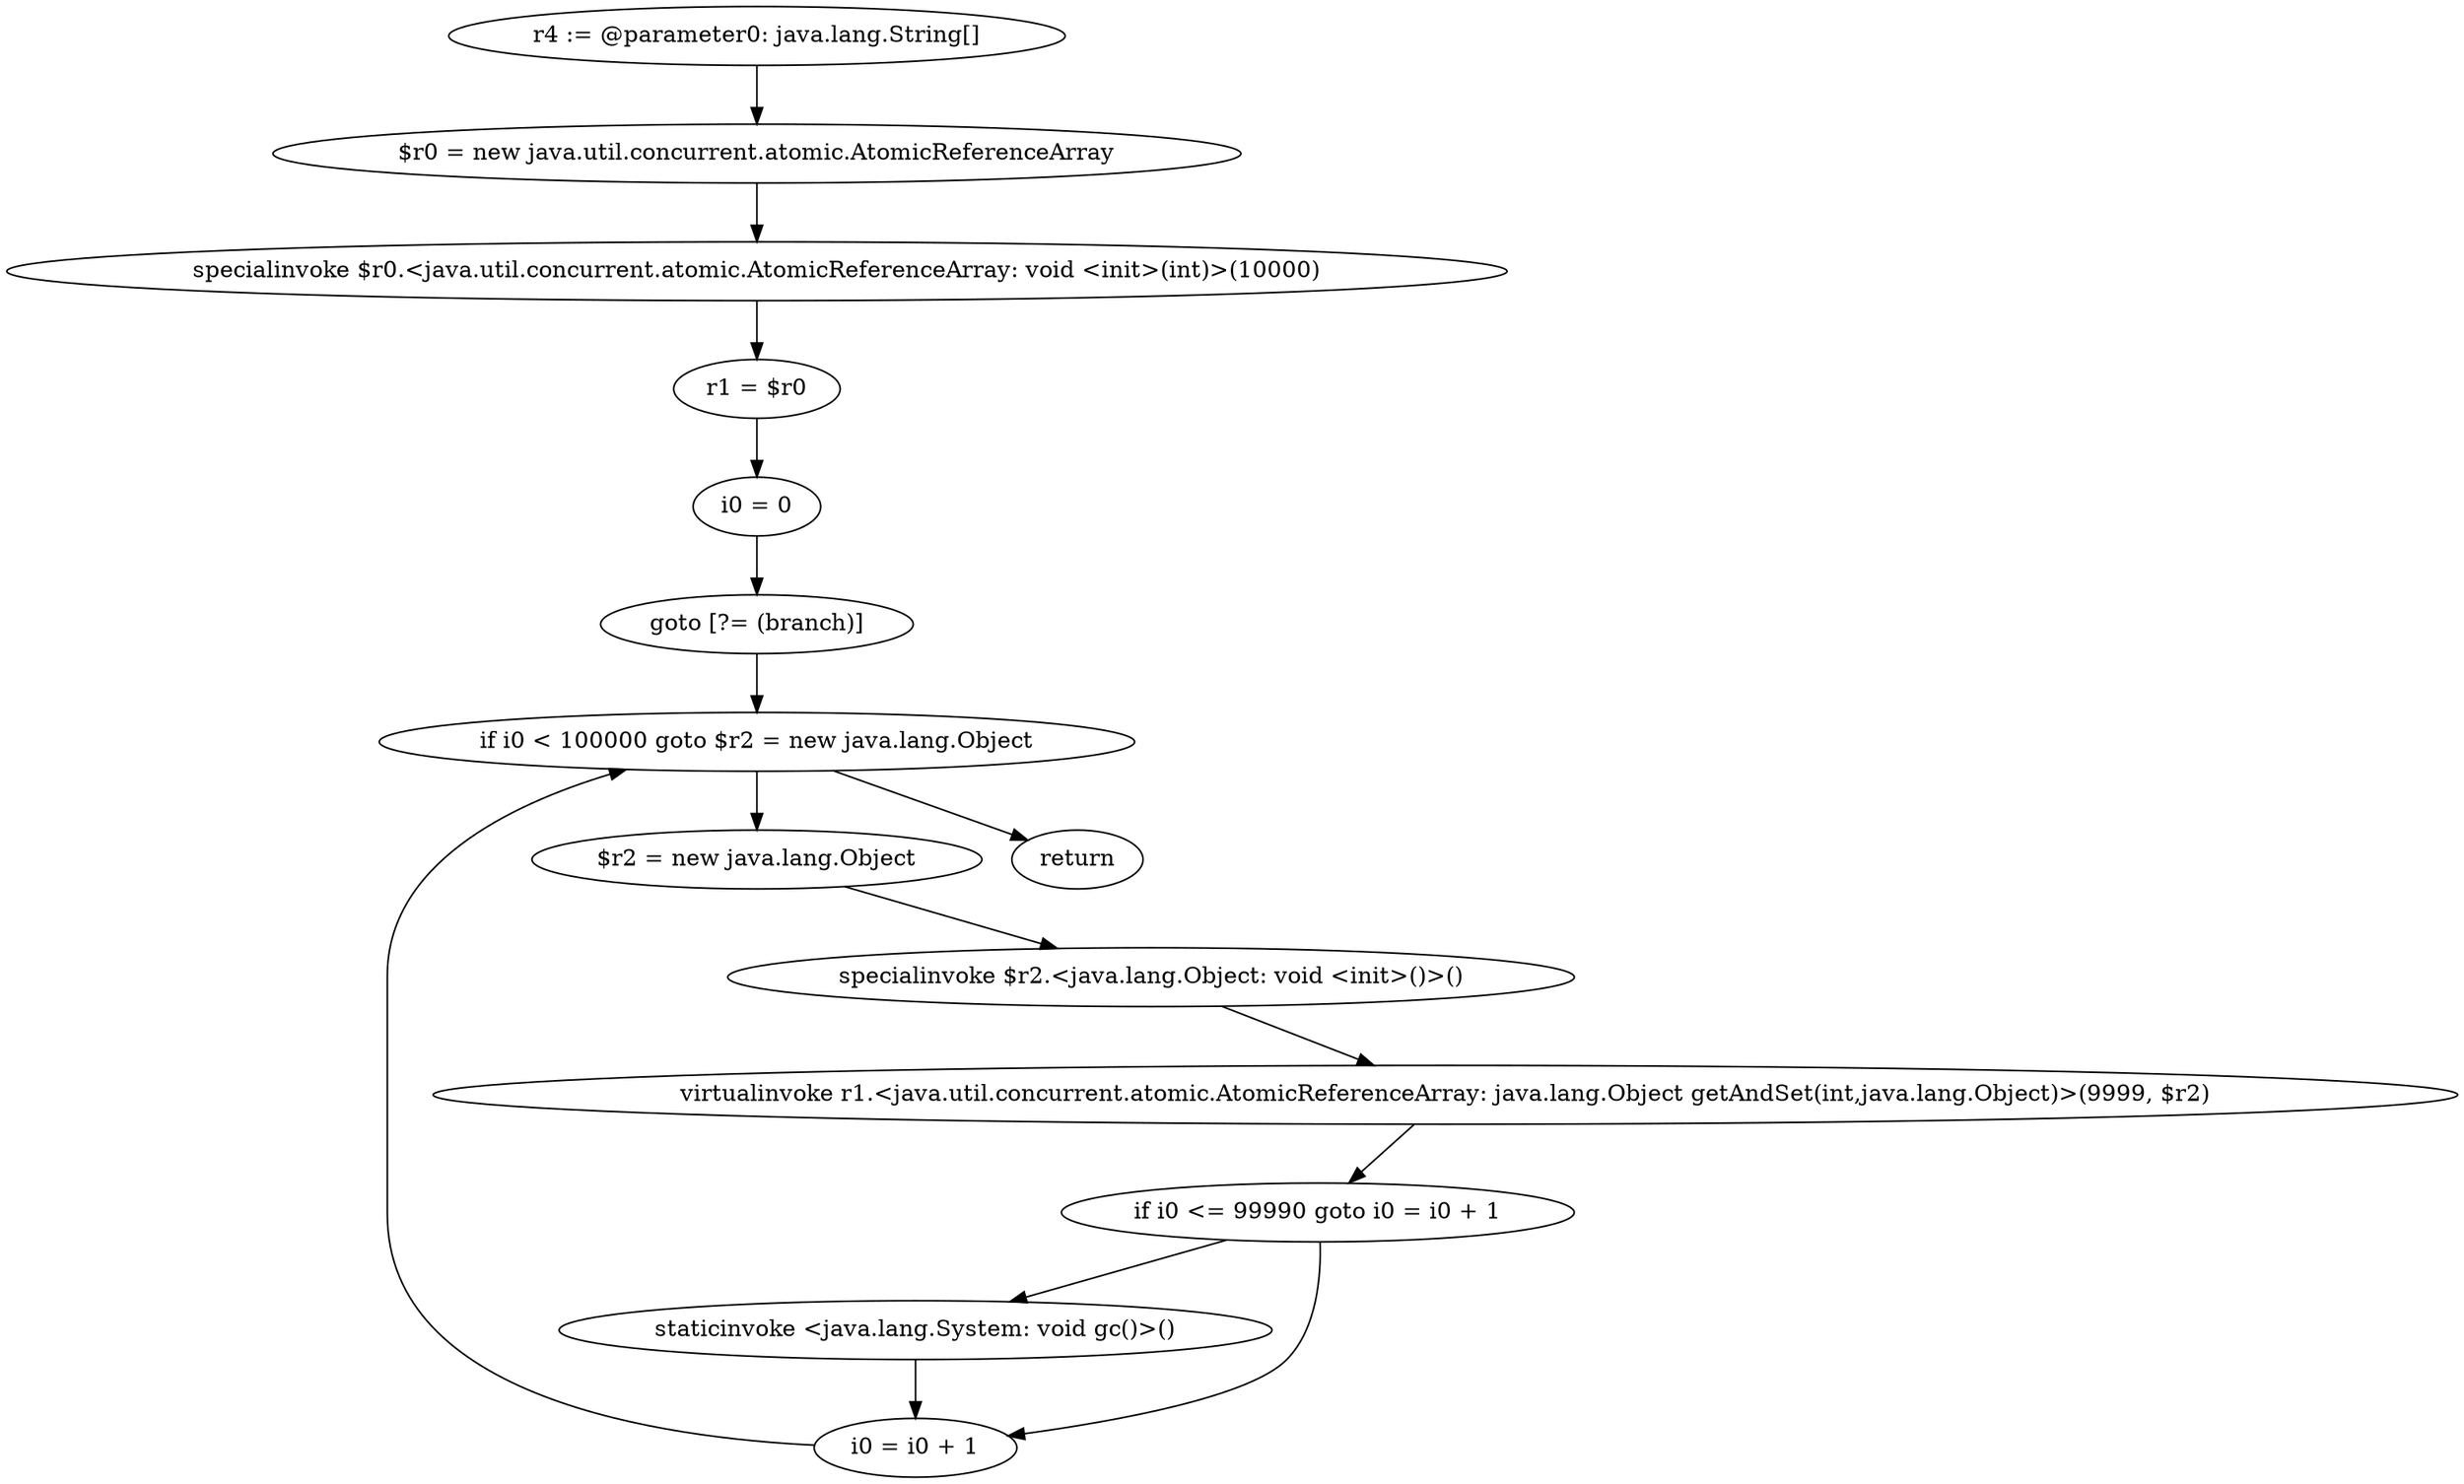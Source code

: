digraph "unitGraph" {
    "r4 := @parameter0: java.lang.String[]"
    "$r0 = new java.util.concurrent.atomic.AtomicReferenceArray"
    "specialinvoke $r0.<java.util.concurrent.atomic.AtomicReferenceArray: void <init>(int)>(10000)"
    "r1 = $r0"
    "i0 = 0"
    "goto [?= (branch)]"
    "$r2 = new java.lang.Object"
    "specialinvoke $r2.<java.lang.Object: void <init>()>()"
    "virtualinvoke r1.<java.util.concurrent.atomic.AtomicReferenceArray: java.lang.Object getAndSet(int,java.lang.Object)>(9999, $r2)"
    "if i0 <= 99990 goto i0 = i0 + 1"
    "staticinvoke <java.lang.System: void gc()>()"
    "i0 = i0 + 1"
    "if i0 < 100000 goto $r2 = new java.lang.Object"
    "return"
    "r4 := @parameter0: java.lang.String[]"->"$r0 = new java.util.concurrent.atomic.AtomicReferenceArray";
    "$r0 = new java.util.concurrent.atomic.AtomicReferenceArray"->"specialinvoke $r0.<java.util.concurrent.atomic.AtomicReferenceArray: void <init>(int)>(10000)";
    "specialinvoke $r0.<java.util.concurrent.atomic.AtomicReferenceArray: void <init>(int)>(10000)"->"r1 = $r0";
    "r1 = $r0"->"i0 = 0";
    "i0 = 0"->"goto [?= (branch)]";
    "goto [?= (branch)]"->"if i0 < 100000 goto $r2 = new java.lang.Object";
    "$r2 = new java.lang.Object"->"specialinvoke $r2.<java.lang.Object: void <init>()>()";
    "specialinvoke $r2.<java.lang.Object: void <init>()>()"->"virtualinvoke r1.<java.util.concurrent.atomic.AtomicReferenceArray: java.lang.Object getAndSet(int,java.lang.Object)>(9999, $r2)";
    "virtualinvoke r1.<java.util.concurrent.atomic.AtomicReferenceArray: java.lang.Object getAndSet(int,java.lang.Object)>(9999, $r2)"->"if i0 <= 99990 goto i0 = i0 + 1";
    "if i0 <= 99990 goto i0 = i0 + 1"->"staticinvoke <java.lang.System: void gc()>()";
    "if i0 <= 99990 goto i0 = i0 + 1"->"i0 = i0 + 1";
    "staticinvoke <java.lang.System: void gc()>()"->"i0 = i0 + 1";
    "i0 = i0 + 1"->"if i0 < 100000 goto $r2 = new java.lang.Object";
    "if i0 < 100000 goto $r2 = new java.lang.Object"->"return";
    "if i0 < 100000 goto $r2 = new java.lang.Object"->"$r2 = new java.lang.Object";
}
